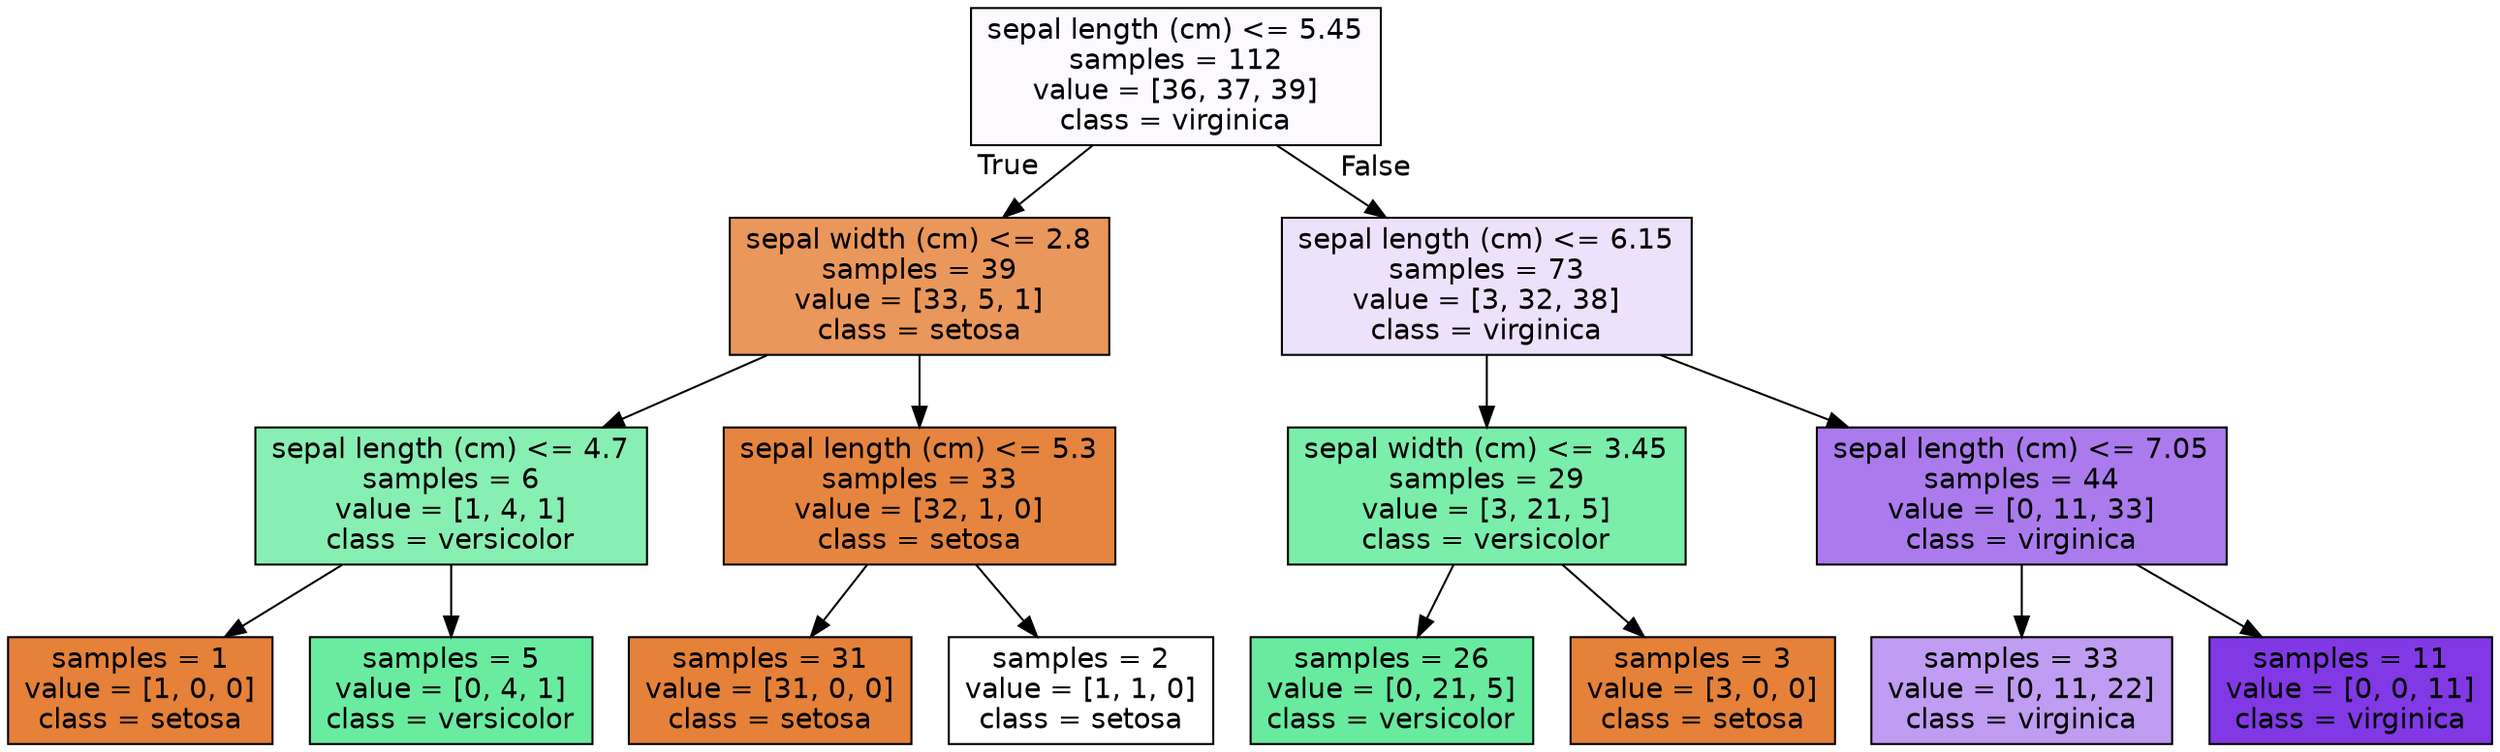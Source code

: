 digraph Tree {
node [shape=box, style="filled", color="black", fontname="helvetica"] ;
edge [fontname="helvetica"] ;
0 [label="sepal length (cm) <= 5.45\nsamples = 112\nvalue = [36, 37, 39]\nclass = virginica", fillcolor="#fcfafe"] ;
1 [label="sepal width (cm) <= 2.8\nsamples = 39\nvalue = [33, 5, 1]\nclass = setosa", fillcolor="#ea975c"] ;
0 -> 1 [labeldistance=2.5, labelangle=45, headlabel="True"] ;
2 [label="sepal length (cm) <= 4.7\nsamples = 6\nvalue = [1, 4, 1]\nclass = versicolor", fillcolor="#88efb3"] ;
1 -> 2 ;
3 [label="samples = 1\nvalue = [1, 0, 0]\nclass = setosa", fillcolor="#e58139"] ;
2 -> 3 ;
4 [label="samples = 5\nvalue = [0, 4, 1]\nclass = versicolor", fillcolor="#6aeca0"] ;
2 -> 4 ;
5 [label="sepal length (cm) <= 5.3\nsamples = 33\nvalue = [32, 1, 0]\nclass = setosa", fillcolor="#e6853f"] ;
1 -> 5 ;
6 [label="samples = 31\nvalue = [31, 0, 0]\nclass = setosa", fillcolor="#e58139"] ;
5 -> 6 ;
7 [label="samples = 2\nvalue = [1, 1, 0]\nclass = setosa", fillcolor="#ffffff"] ;
5 -> 7 ;
8 [label="sepal length (cm) <= 6.15\nsamples = 73\nvalue = [3, 32, 38]\nclass = virginica", fillcolor="#ede2fb"] ;
0 -> 8 [labeldistance=2.5, labelangle=-45, headlabel="False"] ;
9 [label="sepal width (cm) <= 3.45\nsamples = 29\nvalue = [3, 21, 5]\nclass = versicolor", fillcolor="#7beeab"] ;
8 -> 9 ;
10 [label="samples = 26\nvalue = [0, 21, 5]\nclass = versicolor", fillcolor="#68eb9f"] ;
9 -> 10 ;
11 [label="samples = 3\nvalue = [3, 0, 0]\nclass = setosa", fillcolor="#e58139"] ;
9 -> 11 ;
12 [label="sepal length (cm) <= 7.05\nsamples = 44\nvalue = [0, 11, 33]\nclass = virginica", fillcolor="#ab7bee"] ;
8 -> 12 ;
13 [label="samples = 33\nvalue = [0, 11, 22]\nclass = virginica", fillcolor="#c09cf2"] ;
12 -> 13 ;
14 [label="samples = 11\nvalue = [0, 0, 11]\nclass = virginica", fillcolor="#8139e5"] ;
12 -> 14 ;
}